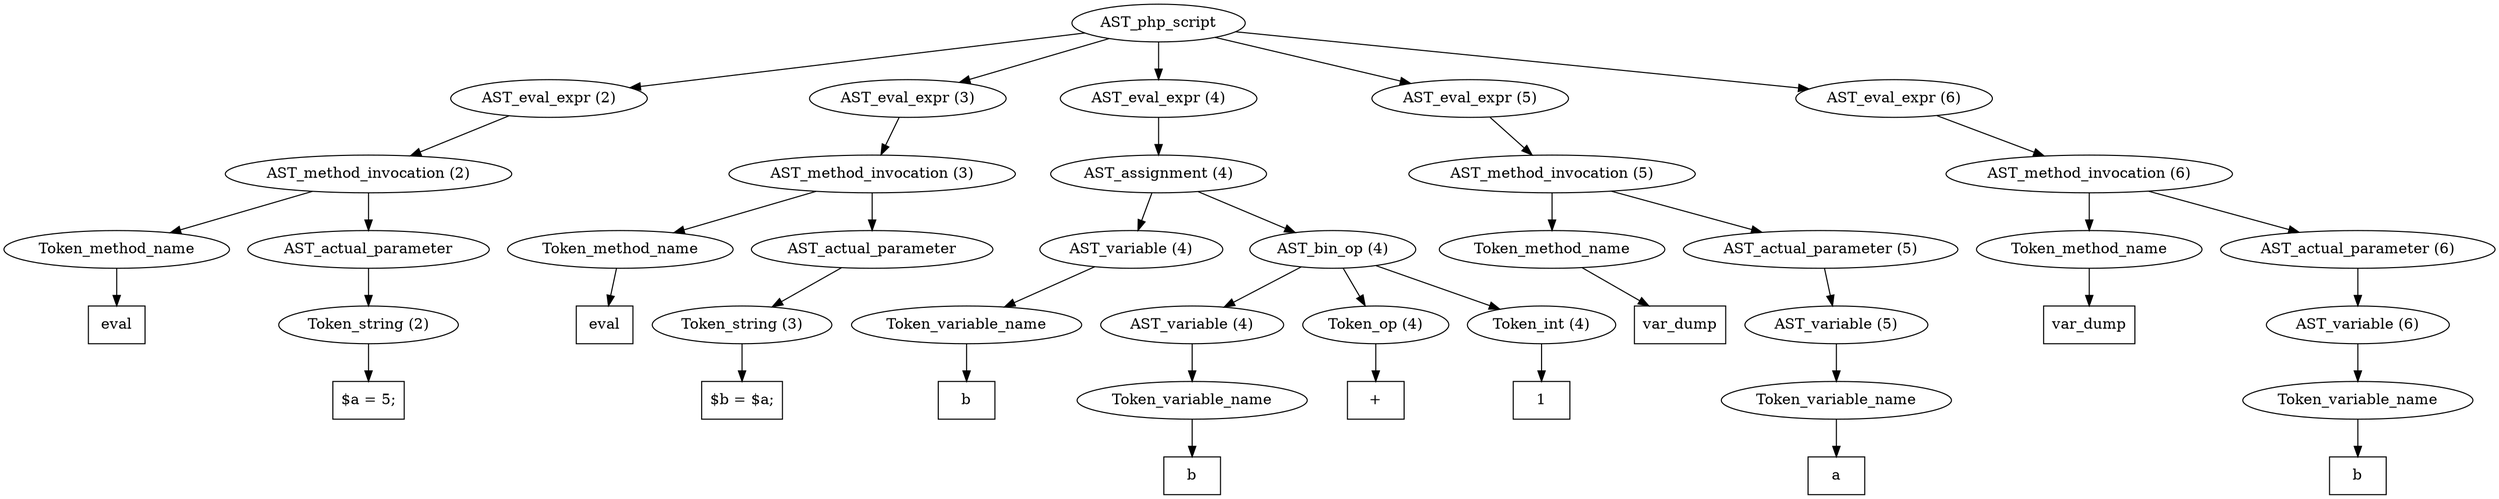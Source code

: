 /*
 * AST in dot format generated by phc -- the PHP compiler
 */

digraph AST {
node_0 [label="AST_php_script"];
node_1 [label="AST_eval_expr (2)"];
node_2 [label="AST_method_invocation (2)"];
node_3 [label="Token_method_name"];
node_4 [label="eval", shape=box]
node_3 -> node_4;
node_5 [label="AST_actual_parameter"];
node_6 [label="Token_string (2)"];
node_7 [label="$a = 5;", shape=box]
node_6 -> node_7;
node_5 -> node_6;
node_2 -> node_5;
node_2 -> node_3;
node_1 -> node_2;
node_8 [label="AST_eval_expr (3)"];
node_9 [label="AST_method_invocation (3)"];
node_10 [label="Token_method_name"];
node_11 [label="eval", shape=box]
node_10 -> node_11;
node_12 [label="AST_actual_parameter"];
node_13 [label="Token_string (3)"];
node_14 [label="$b = $a;", shape=box]
node_13 -> node_14;
node_12 -> node_13;
node_9 -> node_12;
node_9 -> node_10;
node_8 -> node_9;
node_15 [label="AST_eval_expr (4)"];
node_16 [label="AST_assignment (4)"];
node_17 [label="AST_variable (4)"];
node_18 [label="Token_variable_name"];
node_19 [label="b", shape=box]
node_18 -> node_19;
node_17 -> node_18;
node_20 [label="AST_bin_op (4)"];
node_21 [label="AST_variable (4)"];
node_22 [label="Token_variable_name"];
node_23 [label="b", shape=box]
node_22 -> node_23;
node_21 -> node_22;
node_24 [label="Token_op (4)"];
node_25 [label="+", shape=box]
node_24 -> node_25;
node_26 [label="Token_int (4)"];
node_27 [label="1", shape=box]
node_26 -> node_27;
node_20 -> node_26;
node_20 -> node_24;
node_20 -> node_21;
node_16 -> node_20;
node_16 -> node_17;
node_15 -> node_16;
node_28 [label="AST_eval_expr (5)"];
node_29 [label="AST_method_invocation (5)"];
node_30 [label="Token_method_name"];
node_31 [label="var_dump", shape=box]
node_30 -> node_31;
node_32 [label="AST_actual_parameter (5)"];
node_33 [label="AST_variable (5)"];
node_34 [label="Token_variable_name"];
node_35 [label="a", shape=box]
node_34 -> node_35;
node_33 -> node_34;
node_32 -> node_33;
node_29 -> node_32;
node_29 -> node_30;
node_28 -> node_29;
node_36 [label="AST_eval_expr (6)"];
node_37 [label="AST_method_invocation (6)"];
node_38 [label="Token_method_name"];
node_39 [label="var_dump", shape=box]
node_38 -> node_39;
node_40 [label="AST_actual_parameter (6)"];
node_41 [label="AST_variable (6)"];
node_42 [label="Token_variable_name"];
node_43 [label="b", shape=box]
node_42 -> node_43;
node_41 -> node_42;
node_40 -> node_41;
node_37 -> node_40;
node_37 -> node_38;
node_36 -> node_37;
node_0 -> node_36;
node_0 -> node_28;
node_0 -> node_15;
node_0 -> node_8;
node_0 -> node_1;
}

